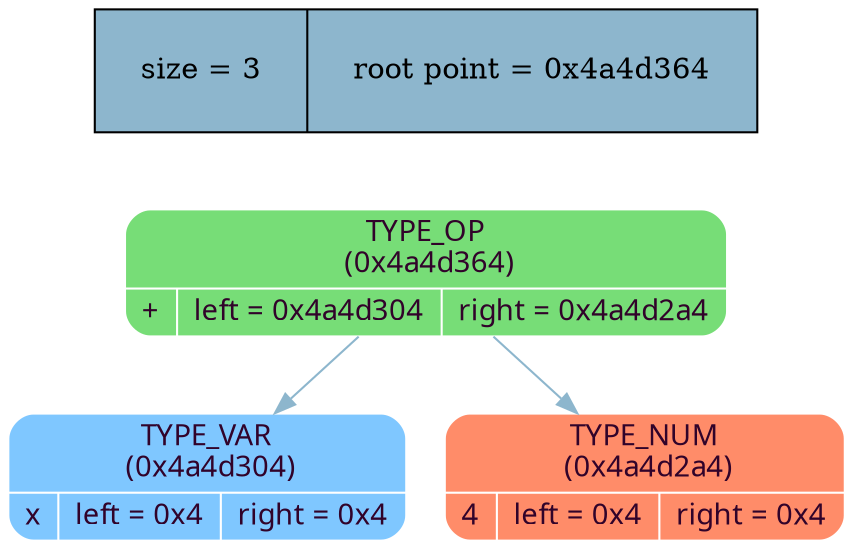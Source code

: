 digraph   
{
rankdir = ""
splines = "true"

node_stat [margin = "0.3*0.3", style = "filled", shape = "record", fillcolor = "#8DB6CD" label = " size = 3 | root point = 0x4a4d364"]
{rank = source; node_stat}

node0x4a4d364 [shape = "Mrecord", fillcolor = "#77DD77", style = "filled", fontcolor = "#31032A", fontname = "Calibri", color = "white", label = "{TYPE_OP\n (0x4a4d364)| {+ |left = 0x4a4d304 |right = 0x4a4d2a4}}"]
node0x4a4d364 -> node0x4a4d304 [color = "#8DB6CD", style = "", constraint = true, fillcolor = "#8DB6CD",   fontcolor = "", fontname = "Calibri", label = ""];
node0x4a4d304 [shape = "Mrecord", fillcolor = "#7FC7FF", style = "filled", fontcolor = "#31032A", fontname = "Calibri", color = "white", label = "{TYPE_VAR\n (0x4a4d304)| {x |left = 0x4 |right = 0x4}}"]
node0x4a4d364 -> node0x4a4d2a4 [color = "#8DB6CD", style = "", constraint = true, fillcolor = "#8DB6CD",   fontcolor = "", fontname = "Calibri", label = ""];
node0x4a4d2a4 [shape = "Mrecord", fillcolor = "#FF8C69", style = "filled", fontcolor = "#31032A", fontname = "Calibri", color = "white", label = "{TYPE_NUM\n (0x4a4d2a4)| {4 |left = 0x4 |right = 0x4}}"]
}
